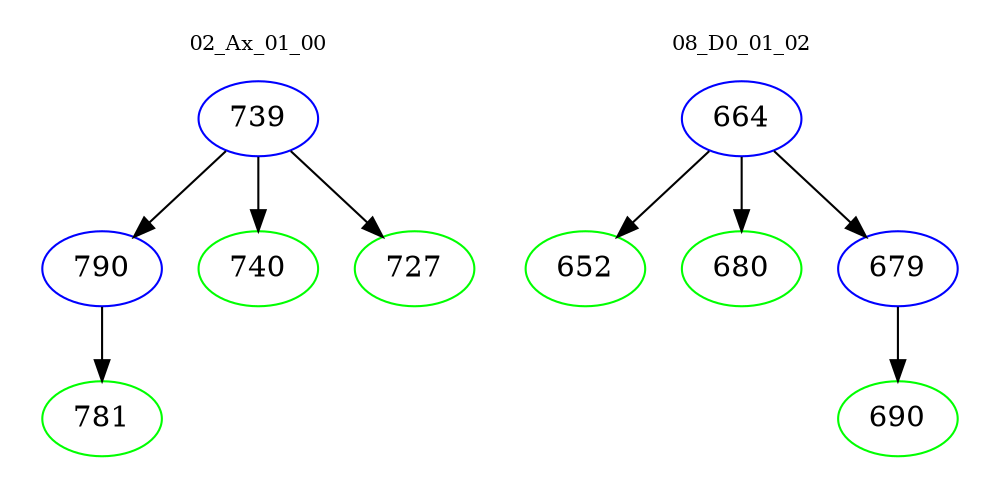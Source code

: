 digraph{
subgraph cluster_0 {
color = white
label = "02_Ax_01_00";
fontsize=10;
T0_739 [label="739", color="blue"]
T0_739 -> T0_790 [color="black"]
T0_790 [label="790", color="blue"]
T0_790 -> T0_781 [color="black"]
T0_781 [label="781", color="green"]
T0_739 -> T0_740 [color="black"]
T0_740 [label="740", color="green"]
T0_739 -> T0_727 [color="black"]
T0_727 [label="727", color="green"]
}
subgraph cluster_1 {
color = white
label = "08_D0_01_02";
fontsize=10;
T1_664 [label="664", color="blue"]
T1_664 -> T1_652 [color="black"]
T1_652 [label="652", color="green"]
T1_664 -> T1_680 [color="black"]
T1_680 [label="680", color="green"]
T1_664 -> T1_679 [color="black"]
T1_679 [label="679", color="blue"]
T1_679 -> T1_690 [color="black"]
T1_690 [label="690", color="green"]
}
}
